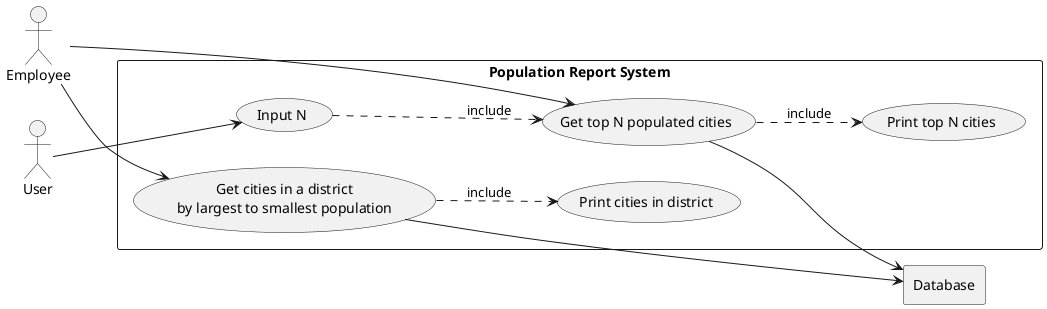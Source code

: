 @startuml
left to right direction
actor E as "Employee"
actor U as "User"

rectangle "Population Report System" {
    usecase UC11 as "Get cities in a district
    by largest to smallest population"

    usecase UC11a as "Print cities in district"

    usecase UC12 as "Get top N populated cities"

    usecase UC12b as "Input N"
    usecase UC12a as "Print top N cities"
}
rectangle Database

E --> UC11
UC11 ..> UC11a : include
UC11 --> Database

U --> UC12b
UC12b ..> UC12 : include
E --> UC12
UC12 ..> UC12a : include
UC12 --> Database





@enduml